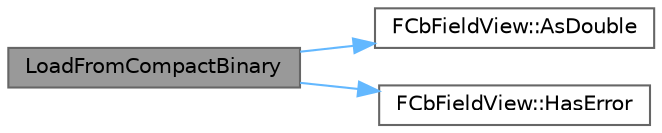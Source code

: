 digraph "LoadFromCompactBinary"
{
 // INTERACTIVE_SVG=YES
 // LATEX_PDF_SIZE
  bgcolor="transparent";
  edge [fontname=Helvetica,fontsize=10,labelfontname=Helvetica,labelfontsize=10];
  node [fontname=Helvetica,fontsize=10,shape=box,height=0.2,width=0.4];
  rankdir="LR";
  Node1 [id="Node000001",label="LoadFromCompactBinary",height=0.2,width=0.4,color="gray40", fillcolor="grey60", style="filled", fontcolor="black",tooltip=" "];
  Node1 -> Node2 [id="edge1_Node000001_Node000002",color="steelblue1",style="solid",tooltip=" "];
  Node2 [id="Node000002",label="FCbFieldView::AsDouble",height=0.2,width=0.4,color="grey40", fillcolor="white", style="filled",URL="$dc/deb/classFCbFieldView.html#a9e60951788ad29de3bfd9128216ac0c6",tooltip="Access the field as a double."];
  Node1 -> Node3 [id="edge2_Node000001_Node000003",color="steelblue1",style="solid",tooltip=" "];
  Node3 [id="Node000003",label="FCbFieldView::HasError",height=0.2,width=0.4,color="grey40", fillcolor="white", style="filled",URL="$dc/deb/classFCbFieldView.html#a21c3e1ce9e0a9e67c164394fda57c6b1",tooltip="Whether the last field access encountered an error."];
}

